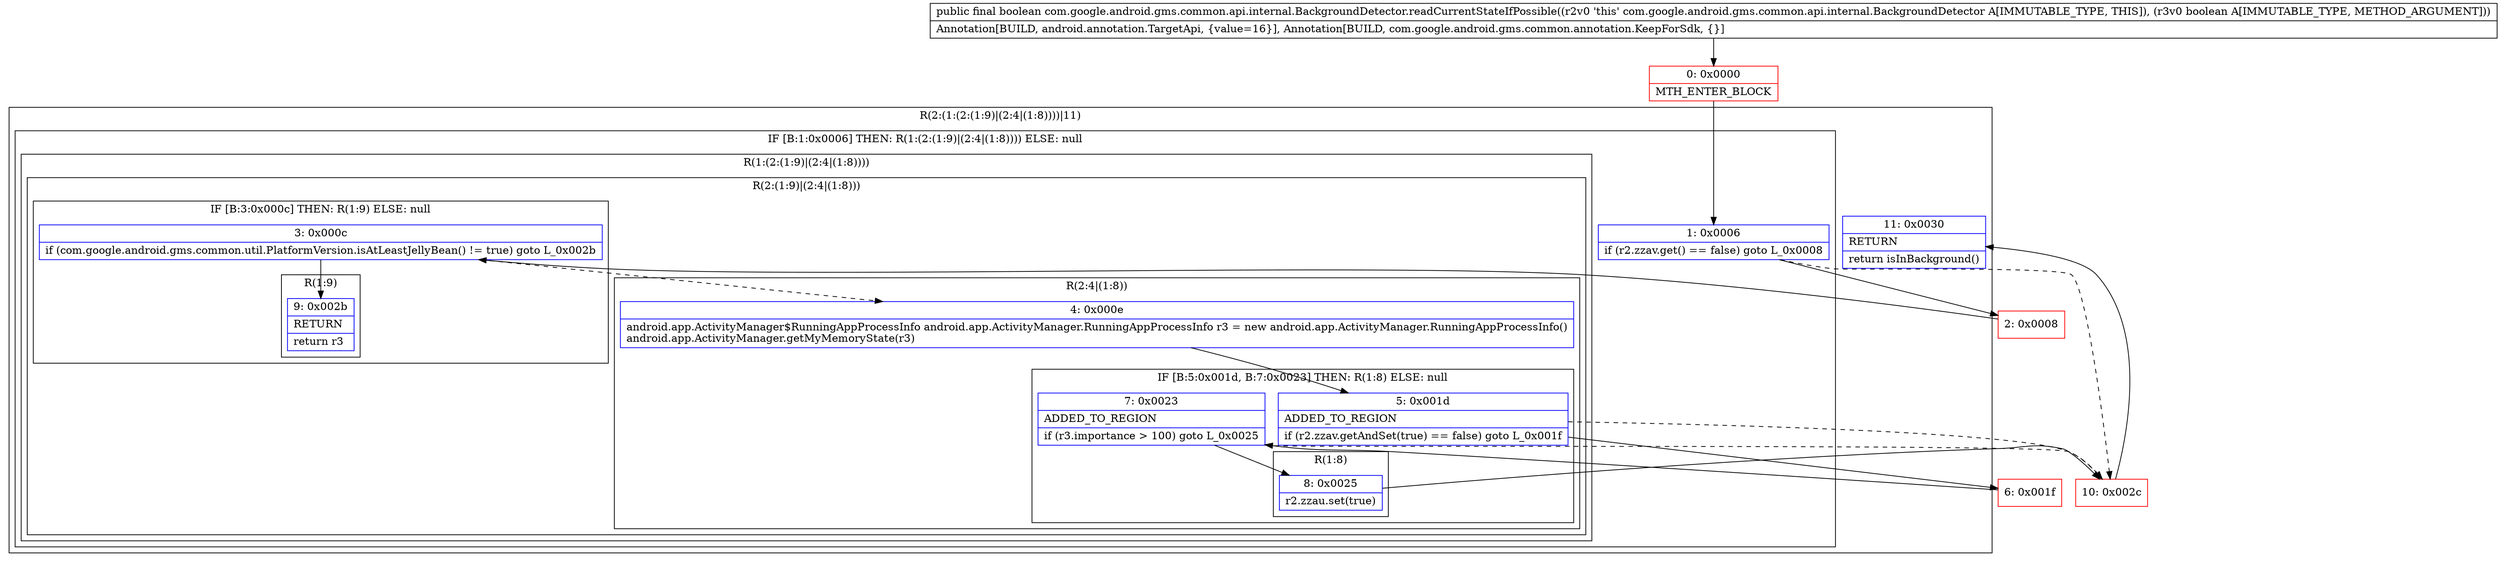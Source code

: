 digraph "CFG forcom.google.android.gms.common.api.internal.BackgroundDetector.readCurrentStateIfPossible(Z)Z" {
subgraph cluster_Region_196319110 {
label = "R(2:(1:(2:(1:9)|(2:4|(1:8))))|11)";
node [shape=record,color=blue];
subgraph cluster_IfRegion_1811280174 {
label = "IF [B:1:0x0006] THEN: R(1:(2:(1:9)|(2:4|(1:8)))) ELSE: null";
node [shape=record,color=blue];
Node_1 [shape=record,label="{1\:\ 0x0006|if (r2.zzav.get() == false) goto L_0x0008\l}"];
subgraph cluster_Region_1009727702 {
label = "R(1:(2:(1:9)|(2:4|(1:8))))";
node [shape=record,color=blue];
subgraph cluster_Region_1114138753 {
label = "R(2:(1:9)|(2:4|(1:8)))";
node [shape=record,color=blue];
subgraph cluster_IfRegion_1441847533 {
label = "IF [B:3:0x000c] THEN: R(1:9) ELSE: null";
node [shape=record,color=blue];
Node_3 [shape=record,label="{3\:\ 0x000c|if (com.google.android.gms.common.util.PlatformVersion.isAtLeastJellyBean() != true) goto L_0x002b\l}"];
subgraph cluster_Region_289943548 {
label = "R(1:9)";
node [shape=record,color=blue];
Node_9 [shape=record,label="{9\:\ 0x002b|RETURN\l|return r3\l}"];
}
}
subgraph cluster_Region_951220512 {
label = "R(2:4|(1:8))";
node [shape=record,color=blue];
Node_4 [shape=record,label="{4\:\ 0x000e|android.app.ActivityManager$RunningAppProcessInfo android.app.ActivityManager.RunningAppProcessInfo r3 = new android.app.ActivityManager.RunningAppProcessInfo()\landroid.app.ActivityManager.getMyMemoryState(r3)\l}"];
subgraph cluster_IfRegion_1181881518 {
label = "IF [B:5:0x001d, B:7:0x0023] THEN: R(1:8) ELSE: null";
node [shape=record,color=blue];
Node_5 [shape=record,label="{5\:\ 0x001d|ADDED_TO_REGION\l|if (r2.zzav.getAndSet(true) == false) goto L_0x001f\l}"];
Node_7 [shape=record,label="{7\:\ 0x0023|ADDED_TO_REGION\l|if (r3.importance \> 100) goto L_0x0025\l}"];
subgraph cluster_Region_1424252043 {
label = "R(1:8)";
node [shape=record,color=blue];
Node_8 [shape=record,label="{8\:\ 0x0025|r2.zzau.set(true)\l}"];
}
}
}
}
}
}
Node_11 [shape=record,label="{11\:\ 0x0030|RETURN\l|return isInBackground()\l}"];
}
Node_0 [shape=record,color=red,label="{0\:\ 0x0000|MTH_ENTER_BLOCK\l}"];
Node_2 [shape=record,color=red,label="{2\:\ 0x0008}"];
Node_6 [shape=record,color=red,label="{6\:\ 0x001f}"];
Node_10 [shape=record,color=red,label="{10\:\ 0x002c}"];
MethodNode[shape=record,label="{public final boolean com.google.android.gms.common.api.internal.BackgroundDetector.readCurrentStateIfPossible((r2v0 'this' com.google.android.gms.common.api.internal.BackgroundDetector A[IMMUTABLE_TYPE, THIS]), (r3v0 boolean A[IMMUTABLE_TYPE, METHOD_ARGUMENT]))  | Annotation[BUILD, android.annotation.TargetApi, \{value=16\}], Annotation[BUILD, com.google.android.gms.common.annotation.KeepForSdk, \{\}]\l}"];
MethodNode -> Node_0;
Node_1 -> Node_2;
Node_1 -> Node_10[style=dashed];
Node_3 -> Node_4[style=dashed];
Node_3 -> Node_9;
Node_4 -> Node_5;
Node_5 -> Node_6;
Node_5 -> Node_10[style=dashed];
Node_7 -> Node_8;
Node_7 -> Node_10[style=dashed];
Node_8 -> Node_10;
Node_0 -> Node_1;
Node_2 -> Node_3;
Node_6 -> Node_7;
Node_10 -> Node_11;
}

